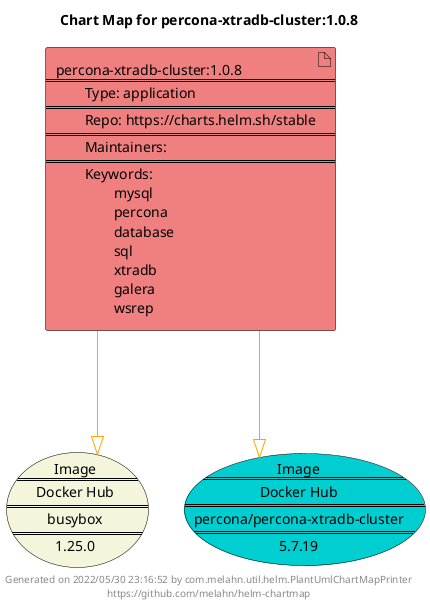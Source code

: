 @startuml
skinparam linetype ortho
skinparam backgroundColor white
skinparam usecaseBorderColor black
skinparam usecaseArrowColor LightSlateGray
skinparam artifactBorderColor black
skinparam artifactArrowColor LightSlateGray

title Chart Map for percona-xtradb-cluster:1.0.8

'There is one referenced Helm Chart
artifact "percona-xtradb-cluster:1.0.8\n====\n\tType: application\n====\n\tRepo: https://charts.helm.sh/stable\n====\n\tMaintainers: \n====\n\tKeywords: \n\t\tmysql\n\t\tpercona\n\t\tdatabase\n\t\tsql\n\t\txtradb\n\t\tgalera\n\t\twsrep" as percona_xtradb_cluster_1_0_8 #LightCoral

'There are 2 referenced Docker Images
usecase "Image\n====\nDocker Hub\n====\nbusybox\n====\n1.25.0" as busybox_1_25_0 #Beige
usecase "Image\n====\nDocker Hub\n====\npercona/percona-xtradb-cluster\n====\n5.7.19" as percona_percona_xtradb_cluster_5_7_19 #DarkTurquoise

'Chart Dependencies
percona_xtradb_cluster_1_0_8--[#orange]-|>busybox_1_25_0
percona_xtradb_cluster_1_0_8--[#orange]-|>percona_percona_xtradb_cluster_5_7_19

center footer Generated on 2022/05/30 23:16:52 by com.melahn.util.helm.PlantUmlChartMapPrinter\nhttps://github.com/melahn/helm-chartmap
@enduml
